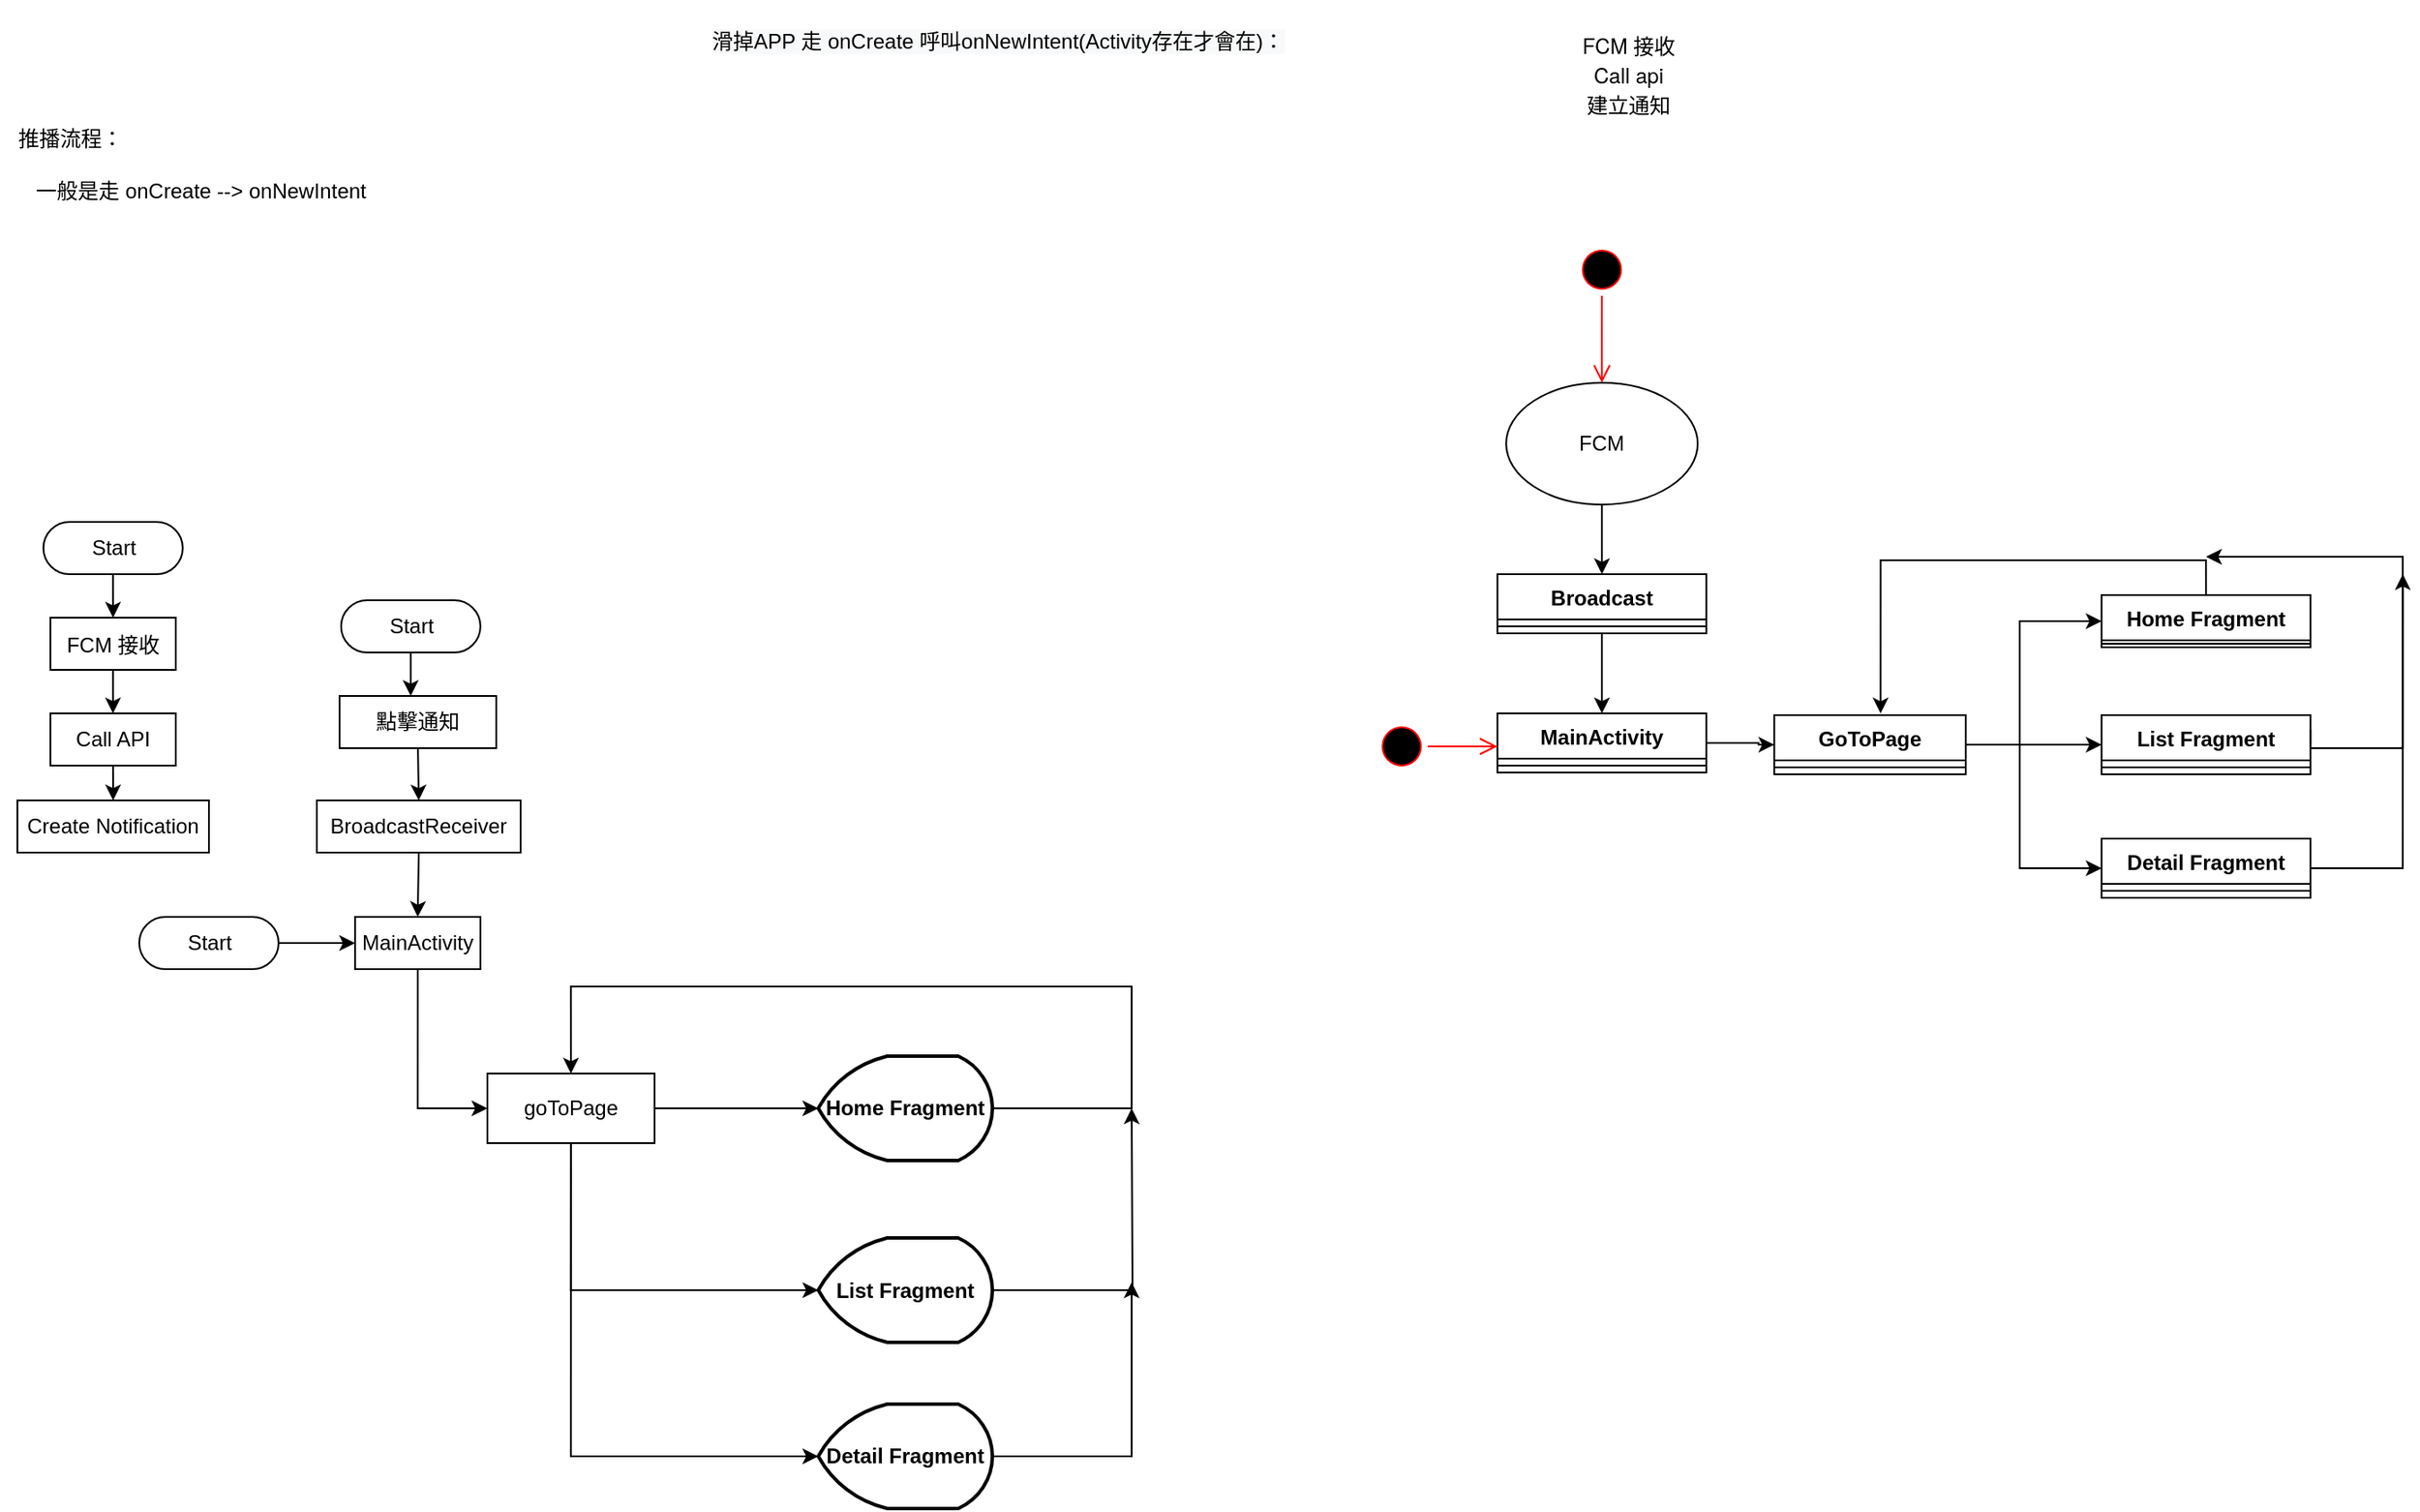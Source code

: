 <mxfile version="17.4.3" type="device"><diagram id="ZaWEedz5nTWps5l7P8xf" name="第1頁"><mxGraphModel dx="1261" dy="2030" grid="1" gridSize="10" guides="1" tooltips="1" connect="1" arrows="1" fold="1" page="1" pageScale="1" pageWidth="827" pageHeight="1169" math="0" shadow="0"><root><mxCell id="0"/><mxCell id="1" parent="0"/><mxCell id="GgohYwP7x6KIln3-eFjh-1" value="推播流程：" style="text;html=1;align=center;verticalAlign=middle;resizable=0;points=[];autosize=1;strokeColor=none;fillColor=none;" parent="1" vertex="1"><mxGeometry x="60" y="-797" width="80" height="20" as="geometry"/></mxCell><mxCell id="GgohYwP7x6KIln3-eFjh-2" value="" style="edgeStyle=orthogonalEdgeStyle;rounded=0;orthogonalLoop=1;jettySize=auto;html=1;entryX=0;entryY=0.5;entryDx=0;entryDy=0;" parent="1" source="GgohYwP7x6KIln3-eFjh-3" target="GgohYwP7x6KIln3-eFjh-20" edge="1"><mxGeometry relative="1" as="geometry"><mxPoint x="1140.12" y="-537" as="targetPoint"/><Array as="points"><mxPoint x="1070.12" y="-440"/><mxPoint x="1060.12" y="-439"/></Array></mxGeometry></mxCell><mxCell id="GgohYwP7x6KIln3-eFjh-3" value="MainActivity" style="swimlane;fontStyle=1;align=center;verticalAlign=top;childLayout=stackLayout;horizontal=1;startSize=26;horizontalStack=0;resizeParent=1;resizeParentMax=0;resizeLast=0;collapsible=1;marginBottom=0;" parent="1" vertex="1"><mxGeometry x="920.12" y="-457" width="120" height="34" as="geometry"/></mxCell><mxCell id="GgohYwP7x6KIln3-eFjh-4" value="" style="line;strokeWidth=1;fillColor=none;align=left;verticalAlign=middle;spacingTop=-1;spacingLeft=3;spacingRight=3;rotatable=0;labelPosition=right;points=[];portConstraint=eastwest;" parent="GgohYwP7x6KIln3-eFjh-3" vertex="1"><mxGeometry y="26" width="120" height="8" as="geometry"/></mxCell><mxCell id="GgohYwP7x6KIln3-eFjh-5" value="Home Fragment" style="swimlane;fontStyle=1;align=center;verticalAlign=top;childLayout=stackLayout;horizontal=1;startSize=26;horizontalStack=0;resizeParent=1;resizeParentMax=0;resizeLast=0;collapsible=1;marginBottom=0;" parent="1" vertex="1"><mxGeometry x="1267.12" y="-525" width="120" height="30" as="geometry"/></mxCell><mxCell id="GgohYwP7x6KIln3-eFjh-6" value="" style="line;strokeWidth=1;fillColor=none;align=left;verticalAlign=middle;spacingTop=-1;spacingLeft=3;spacingRight=3;rotatable=0;labelPosition=right;points=[];portConstraint=eastwest;" parent="GgohYwP7x6KIln3-eFjh-5" vertex="1"><mxGeometry y="26" width="120" height="4" as="geometry"/></mxCell><mxCell id="GgohYwP7x6KIln3-eFjh-7" value="List Fragment" style="swimlane;fontStyle=1;align=center;verticalAlign=top;childLayout=stackLayout;horizontal=1;startSize=26;horizontalStack=0;resizeParent=1;resizeParentMax=0;resizeLast=0;collapsible=1;marginBottom=0;" parent="1" vertex="1"><mxGeometry x="1267.12" y="-456" width="120" height="34" as="geometry"/></mxCell><mxCell id="GgohYwP7x6KIln3-eFjh-8" value="" style="line;strokeWidth=1;fillColor=none;align=left;verticalAlign=middle;spacingTop=-1;spacingLeft=3;spacingRight=3;rotatable=0;labelPosition=right;points=[];portConstraint=eastwest;" parent="GgohYwP7x6KIln3-eFjh-7" vertex="1"><mxGeometry y="26" width="120" height="8" as="geometry"/></mxCell><mxCell id="GgohYwP7x6KIln3-eFjh-9" value="Detail Fragment" style="swimlane;fontStyle=1;align=center;verticalAlign=top;childLayout=stackLayout;horizontal=1;startSize=26;horizontalStack=0;resizeParent=1;resizeParentMax=0;resizeLast=0;collapsible=1;marginBottom=0;" parent="1" vertex="1"><mxGeometry x="1267.12" y="-385" width="120" height="34" as="geometry"/></mxCell><mxCell id="GgohYwP7x6KIln3-eFjh-10" value="" style="line;strokeWidth=1;fillColor=none;align=left;verticalAlign=middle;spacingTop=-1;spacingLeft=3;spacingRight=3;rotatable=0;labelPosition=right;points=[];portConstraint=eastwest;" parent="GgohYwP7x6KIln3-eFjh-9" vertex="1"><mxGeometry y="26" width="120" height="8" as="geometry"/></mxCell><mxCell id="GgohYwP7x6KIln3-eFjh-11" style="edgeStyle=orthogonalEdgeStyle;rounded=0;orthogonalLoop=1;jettySize=auto;html=1;entryX=0.5;entryY=0;entryDx=0;entryDy=0;startArrow=none;startFill=0;" parent="1" source="GgohYwP7x6KIln3-eFjh-12" target="GgohYwP7x6KIln3-eFjh-14" edge="1"><mxGeometry relative="1" as="geometry"/></mxCell><mxCell id="GgohYwP7x6KIln3-eFjh-12" value="FCM" style="ellipse;whiteSpace=wrap;html=1;" parent="1" vertex="1"><mxGeometry x="925.12" y="-647" width="110" height="70" as="geometry"/></mxCell><mxCell id="GgohYwP7x6KIln3-eFjh-13" value="" style="edgeStyle=orthogonalEdgeStyle;rounded=0;orthogonalLoop=1;jettySize=auto;html=1;startArrow=none;startFill=0;" parent="1" source="GgohYwP7x6KIln3-eFjh-14" target="GgohYwP7x6KIln3-eFjh-3" edge="1"><mxGeometry relative="1" as="geometry"><mxPoint x="985.12" y="-457" as="targetPoint"/></mxGeometry></mxCell><mxCell id="GgohYwP7x6KIln3-eFjh-14" value="Broadcast" style="swimlane;fontStyle=1;align=center;verticalAlign=top;childLayout=stackLayout;horizontal=1;startSize=26;horizontalStack=0;resizeParent=1;resizeParentMax=0;resizeLast=0;collapsible=1;marginBottom=0;" parent="1" vertex="1"><mxGeometry x="920.12" y="-537" width="120" height="34" as="geometry"/></mxCell><mxCell id="GgohYwP7x6KIln3-eFjh-15" value="" style="line;strokeWidth=1;fillColor=none;align=left;verticalAlign=middle;spacingTop=-1;spacingLeft=3;spacingRight=3;rotatable=0;labelPosition=right;points=[];portConstraint=eastwest;" parent="GgohYwP7x6KIln3-eFjh-14" vertex="1"><mxGeometry y="26" width="120" height="8" as="geometry"/></mxCell><mxCell id="GgohYwP7x6KIln3-eFjh-16" value="" style="ellipse;html=1;shape=startState;fillColor=#000000;strokeColor=#ff0000;" parent="1" vertex="1"><mxGeometry x="850.12" y="-453" width="30" height="30" as="geometry"/></mxCell><mxCell id="GgohYwP7x6KIln3-eFjh-17" value="" style="edgeStyle=orthogonalEdgeStyle;html=1;verticalAlign=bottom;endArrow=open;endSize=8;strokeColor=#ff0000;rounded=0;" parent="1" source="GgohYwP7x6KIln3-eFjh-16" edge="1"><mxGeometry relative="1" as="geometry"><mxPoint x="920.12" y="-438" as="targetPoint"/></mxGeometry></mxCell><mxCell id="GgohYwP7x6KIln3-eFjh-18" value="" style="ellipse;html=1;shape=startState;fillColor=#000000;strokeColor=#ff0000;" parent="1" vertex="1"><mxGeometry x="965.12" y="-727" width="30" height="30" as="geometry"/></mxCell><mxCell id="GgohYwP7x6KIln3-eFjh-19" value="" style="edgeStyle=orthogonalEdgeStyle;html=1;verticalAlign=bottom;endArrow=open;endSize=8;strokeColor=#ff0000;rounded=0;" parent="1" source="GgohYwP7x6KIln3-eFjh-18" edge="1"><mxGeometry relative="1" as="geometry"><mxPoint x="980.12" y="-647" as="targetPoint"/></mxGeometry></mxCell><mxCell id="GgohYwP7x6KIln3-eFjh-20" value="GoToPage" style="swimlane;fontStyle=1;align=center;verticalAlign=top;childLayout=stackLayout;horizontal=1;startSize=26;horizontalStack=0;resizeParent=1;resizeParentMax=0;resizeLast=0;collapsible=1;marginBottom=0;hachureGap=4;" parent="1" vertex="1"><mxGeometry x="1079.12" y="-456" width="110" height="34" as="geometry"/></mxCell><mxCell id="GgohYwP7x6KIln3-eFjh-21" value="" style="line;strokeWidth=1;fillColor=none;align=left;verticalAlign=middle;spacingTop=-1;spacingLeft=3;spacingRight=3;rotatable=0;labelPosition=right;points=[];portConstraint=eastwest;hachureGap=4;" parent="GgohYwP7x6KIln3-eFjh-20" vertex="1"><mxGeometry y="26" width="110" height="8" as="geometry"/></mxCell><mxCell id="GgohYwP7x6KIln3-eFjh-22" value="" style="edgeStyle=orthogonalEdgeStyle;rounded=0;orthogonalLoop=1;jettySize=auto;html=1;entryX=1;entryY=0.5;entryDx=0;entryDy=0;startArrow=classic;startFill=1;exitX=0;exitY=0.5;exitDx=0;exitDy=0;endArrow=none;endFill=0;" parent="1" source="GgohYwP7x6KIln3-eFjh-5" target="GgohYwP7x6KIln3-eFjh-20" edge="1"><mxGeometry relative="1" as="geometry"><mxPoint x="1337.12" y="-445" as="targetPoint"/><mxPoint x="1337.12" y="-481" as="sourcePoint"/><Array as="points"><mxPoint x="1220.12" y="-510"/><mxPoint x="1220.12" y="-439"/></Array></mxGeometry></mxCell><mxCell id="GgohYwP7x6KIln3-eFjh-23" value="" style="edgeStyle=orthogonalEdgeStyle;rounded=0;orthogonalLoop=1;jettySize=auto;html=1;entryX=1;entryY=0.5;entryDx=0;entryDy=0;startArrow=classic;startFill=1;exitX=0;exitY=0.5;exitDx=0;exitDy=0;endArrow=none;endFill=0;" parent="1" source="GgohYwP7x6KIln3-eFjh-7" target="GgohYwP7x6KIln3-eFjh-20" edge="1"><mxGeometry relative="1" as="geometry"><mxPoint x="1199.12" y="-429.0" as="targetPoint"/><mxPoint x="1277.12" y="-498.0" as="sourcePoint"/><Array as="points"><mxPoint x="1240.12" y="-439"/><mxPoint x="1240.12" y="-439"/></Array></mxGeometry></mxCell><mxCell id="GgohYwP7x6KIln3-eFjh-24" value="" style="edgeStyle=orthogonalEdgeStyle;rounded=0;orthogonalLoop=1;jettySize=auto;html=1;entryX=1;entryY=0.5;entryDx=0;entryDy=0;startArrow=classic;startFill=1;exitX=0;exitY=0.5;exitDx=0;exitDy=0;endArrow=none;endFill=0;" parent="1" source="GgohYwP7x6KIln3-eFjh-9" target="GgohYwP7x6KIln3-eFjh-20" edge="1"><mxGeometry relative="1" as="geometry"><mxPoint x="1209.12" y="-419.0" as="targetPoint"/><mxPoint x="1287.12" y="-488.0" as="sourcePoint"/><Array as="points"><mxPoint x="1220.12" y="-368"/><mxPoint x="1220.12" y="-439"/></Array></mxGeometry></mxCell><mxCell id="GgohYwP7x6KIln3-eFjh-25" value="" style="edgeStyle=orthogonalEdgeStyle;rounded=0;orthogonalLoop=1;jettySize=auto;html=1;startArrow=classic;startFill=1;exitX=0.555;exitY=-0.029;exitDx=0;exitDy=0;exitPerimeter=0;entryX=0.5;entryY=0;entryDx=0;entryDy=0;endArrow=none;endFill=0;" parent="1" source="GgohYwP7x6KIln3-eFjh-20" target="GgohYwP7x6KIln3-eFjh-5" edge="1"><mxGeometry relative="1" as="geometry"><mxPoint x="1280.12" y="-577" as="targetPoint"/><mxPoint x="1337.12" y="-485" as="sourcePoint"/></mxGeometry></mxCell><mxCell id="GgohYwP7x6KIln3-eFjh-26" value="" style="edgeStyle=orthogonalEdgeStyle;rounded=0;orthogonalLoop=1;jettySize=auto;html=1;entryX=1;entryY=0.5;entryDx=0;entryDy=0;startArrow=classic;startFill=1;endArrow=none;endFill=0;" parent="1" target="GgohYwP7x6KIln3-eFjh-9" edge="1"><mxGeometry relative="1" as="geometry"><mxPoint x="1199.12" y="-429.0" as="targetPoint"/><mxPoint x="1440.12" y="-537" as="sourcePoint"/><Array as="points"><mxPoint x="1440.12" y="-368"/></Array></mxGeometry></mxCell><mxCell id="GgohYwP7x6KIln3-eFjh-27" value="" style="edgeStyle=orthogonalEdgeStyle;rounded=0;orthogonalLoop=1;jettySize=auto;html=1;entryX=1;entryY=0.25;entryDx=0;entryDy=0;startArrow=classic;startFill=1;endArrow=none;endFill=0;" parent="1" target="GgohYwP7x6KIln3-eFjh-7" edge="1"><mxGeometry relative="1" as="geometry"><mxPoint x="1397.12" y="-358" as="targetPoint"/><mxPoint x="1327.12" y="-547" as="sourcePoint"/><Array as="points"><mxPoint x="1440.12" y="-547"/><mxPoint x="1440.12" y="-437"/><mxPoint x="1387.12" y="-437"/></Array></mxGeometry></mxCell><mxCell id="GgohYwP7x6KIln3-eFjh-28" value="一般是走 onCreate --&amp;gt; onNewIntent" style="text;html=1;align=center;verticalAlign=middle;resizable=0;points=[];autosize=1;strokeColor=none;fillColor=none;" parent="1" vertex="1"><mxGeometry x="70" y="-767" width="210" height="20" as="geometry"/></mxCell><mxCell id="GgohYwP7x6KIln3-eFjh-29" value="&lt;span style=&quot;color: rgb(0 , 0 , 0) ; font-family: &amp;#34;helvetica&amp;#34; ; font-size: 12px ; font-style: normal ; font-weight: 400 ; letter-spacing: normal ; text-align: center ; text-indent: 0px ; text-transform: none ; word-spacing: 0px ; background-color: rgb(248 , 249 , 250) ; display: inline ; float: none&quot;&gt;滑掉APP 走 onCreate 呼叫onNewIntent(Activity存在才會在)：&lt;br&gt;&lt;/span&gt;" style="text;whiteSpace=wrap;html=1;" parent="1" vertex="1"><mxGeometry x="467.12" y="-857" width="370" height="30" as="geometry"/></mxCell><mxCell id="GgohYwP7x6KIln3-eFjh-30" value="" style="edgeStyle=orthogonalEdgeStyle;rounded=0;orthogonalLoop=1;jettySize=auto;html=1;" parent="1" source="GgohYwP7x6KIln3-eFjh-31" target="GgohYwP7x6KIln3-eFjh-32" edge="1"><mxGeometry relative="1" as="geometry"/></mxCell><mxCell id="GgohYwP7x6KIln3-eFjh-31" value="Start" style="html=1;dashed=0;whitespace=wrap;shape=mxgraph.dfd.start" parent="1" vertex="1"><mxGeometry x="140" y="-340" width="80" height="30" as="geometry"/></mxCell><mxCell id="GgohYwP7x6KIln3-eFjh-32" value="MainActivity" style="whiteSpace=wrap;html=1;dashed=0;" parent="1" vertex="1"><mxGeometry x="263.94" y="-340" width="72" height="30" as="geometry"/></mxCell><mxCell id="GgohYwP7x6KIln3-eFjh-33" style="edgeStyle=orthogonalEdgeStyle;rounded=0;orthogonalLoop=1;jettySize=auto;html=1;exitX=0.5;exitY=1;exitDx=0;exitDy=0;entryX=0;entryY=0.5;entryDx=0;entryDy=0;entryPerimeter=0;" parent="1" source="GgohYwP7x6KIln3-eFjh-36" target="GgohYwP7x6KIln3-eFjh-40" edge="1"><mxGeometry relative="1" as="geometry"><mxPoint x="449.94" y="-109.36" as="targetPoint"/><Array as="points"><mxPoint x="388" y="-125"/></Array></mxGeometry></mxCell><mxCell id="GgohYwP7x6KIln3-eFjh-34" style="edgeStyle=orthogonalEdgeStyle;rounded=0;orthogonalLoop=1;jettySize=auto;html=1;exitX=0.5;exitY=1;exitDx=0;exitDy=0;entryX=0;entryY=0.5;entryDx=0;entryDy=0;entryPerimeter=0;" parent="1" source="GgohYwP7x6KIln3-eFjh-36" target="GgohYwP7x6KIln3-eFjh-42" edge="1"><mxGeometry relative="1" as="geometry"><Array as="points"><mxPoint x="387.94" y="-30"/></Array></mxGeometry></mxCell><mxCell id="GgohYwP7x6KIln3-eFjh-35" style="edgeStyle=orthogonalEdgeStyle;rounded=0;orthogonalLoop=1;jettySize=auto;html=1;exitX=1;exitY=0.5;exitDx=0;exitDy=0;entryX=0;entryY=0.5;entryDx=0;entryDy=0;entryPerimeter=0;" parent="1" source="GgohYwP7x6KIln3-eFjh-36" target="GgohYwP7x6KIln3-eFjh-38" edge="1"><mxGeometry relative="1" as="geometry"/></mxCell><mxCell id="GgohYwP7x6KIln3-eFjh-36" value="goToPage" style="whiteSpace=wrap;html=1;dashed=0;" parent="1" vertex="1"><mxGeometry x="339.94" y="-250" width="96" height="40" as="geometry"/></mxCell><mxCell id="GgohYwP7x6KIln3-eFjh-37" value="" style="edgeStyle=orthogonalEdgeStyle;rounded=0;orthogonalLoop=1;jettySize=auto;html=1;entryX=0.5;entryY=0;entryDx=0;entryDy=0;" parent="1" source="GgohYwP7x6KIln3-eFjh-38" target="GgohYwP7x6KIln3-eFjh-36" edge="1"><mxGeometry relative="1" as="geometry"><mxPoint x="720" y="-230" as="targetPoint"/><Array as="points"><mxPoint x="710" y="-230"/><mxPoint x="710" y="-300"/><mxPoint x="388" y="-300"/></Array></mxGeometry></mxCell><mxCell id="GgohYwP7x6KIln3-eFjh-38" value="&lt;span style=&quot;font-weight: 700&quot;&gt;Home Fragment&lt;/span&gt;" style="strokeWidth=2;html=1;shape=mxgraph.flowchart.display;whiteSpace=wrap;" parent="1" vertex="1"><mxGeometry x="530" y="-260" width="100" height="60" as="geometry"/></mxCell><mxCell id="GgohYwP7x6KIln3-eFjh-39" value="" style="edgeStyle=orthogonalEdgeStyle;rounded=0;orthogonalLoop=1;jettySize=auto;html=1;" parent="1" source="GgohYwP7x6KIln3-eFjh-40" edge="1"><mxGeometry relative="1" as="geometry"><mxPoint x="710" y="-230" as="targetPoint"/></mxGeometry></mxCell><mxCell id="GgohYwP7x6KIln3-eFjh-40" value="&lt;span style=&quot;font-weight: 700&quot;&gt;List Fragment&lt;/span&gt;" style="strokeWidth=2;html=1;shape=mxgraph.flowchart.display;whiteSpace=wrap;" parent="1" vertex="1"><mxGeometry x="530" y="-155.5" width="100" height="60" as="geometry"/></mxCell><mxCell id="GgohYwP7x6KIln3-eFjh-41" style="edgeStyle=orthogonalEdgeStyle;rounded=0;orthogonalLoop=1;jettySize=auto;html=1;exitX=1;exitY=0.5;exitDx=0;exitDy=0;exitPerimeter=0;" parent="1" source="GgohYwP7x6KIln3-eFjh-42" edge="1"><mxGeometry relative="1" as="geometry"><Array as="points"><mxPoint x="710" y="-30"/></Array><mxPoint x="710" y="-130" as="targetPoint"/></mxGeometry></mxCell><mxCell id="GgohYwP7x6KIln3-eFjh-42" value="&lt;span style=&quot;font-weight: 700&quot;&gt;Detail Fragment&lt;/span&gt;" style="strokeWidth=2;html=1;shape=mxgraph.flowchart.display;whiteSpace=wrap;" parent="1" vertex="1"><mxGeometry x="530" y="-60" width="100" height="60" as="geometry"/></mxCell><mxCell id="GgohYwP7x6KIln3-eFjh-43" style="edgeStyle=orthogonalEdgeStyle;rounded=0;orthogonalLoop=1;jettySize=auto;html=1;entryX=0;entryY=0.5;entryDx=0;entryDy=0;exitX=0.5;exitY=1;exitDx=0;exitDy=0;" parent="1" source="GgohYwP7x6KIln3-eFjh-32" target="GgohYwP7x6KIln3-eFjh-36" edge="1"><mxGeometry relative="1" as="geometry"><mxPoint x="359.94" y="-230" as="sourcePoint"/><Array as="points"><mxPoint x="299.94" y="-230"/></Array></mxGeometry></mxCell><mxCell id="GgohYwP7x6KIln3-eFjh-44" value="" style="edgeStyle=orthogonalEdgeStyle;rounded=0;orthogonalLoop=1;jettySize=auto;html=1;" parent="1" source="GgohYwP7x6KIln3-eFjh-45" target="GgohYwP7x6KIln3-eFjh-47" edge="1"><mxGeometry relative="1" as="geometry"/></mxCell><mxCell id="GgohYwP7x6KIln3-eFjh-45" value="FCM&amp;nbsp;&lt;span style=&quot;font-family: &amp;#34;helvetica neue&amp;#34;&quot;&gt;接收&lt;/span&gt;" style="whiteSpace=wrap;html=1;dashed=0;" parent="1" vertex="1"><mxGeometry x="88.94" y="-512" width="72" height="30" as="geometry"/></mxCell><mxCell id="GgohYwP7x6KIln3-eFjh-46" style="edgeStyle=orthogonalEdgeStyle;rounded=0;orthogonalLoop=1;jettySize=auto;html=1;exitX=0.5;exitY=1;exitDx=0;exitDy=0;entryX=0.5;entryY=0;entryDx=0;entryDy=0;" parent="1" source="GgohYwP7x6KIln3-eFjh-47" target="GgohYwP7x6KIln3-eFjh-54" edge="1"><mxGeometry relative="1" as="geometry"/></mxCell><mxCell id="GgohYwP7x6KIln3-eFjh-47" value="Call API" style="whiteSpace=wrap;html=1;dashed=0;" parent="1" vertex="1"><mxGeometry x="88.94" y="-457" width="72" height="30" as="geometry"/></mxCell><mxCell id="GgohYwP7x6KIln3-eFjh-48" style="edgeStyle=orthogonalEdgeStyle;rounded=0;orthogonalLoop=1;jettySize=auto;html=1;entryX=0.5;entryY=0;entryDx=0;entryDy=0;" parent="1" source="GgohYwP7x6KIln3-eFjh-49" target="GgohYwP7x6KIln3-eFjh-45" edge="1"><mxGeometry relative="1" as="geometry"/></mxCell><mxCell id="GgohYwP7x6KIln3-eFjh-49" value="Start" style="html=1;dashed=0;whitespace=wrap;shape=mxgraph.dfd.start" parent="1" vertex="1"><mxGeometry x="84.94" y="-567" width="80" height="30" as="geometry"/></mxCell><mxCell id="GgohYwP7x6KIln3-eFjh-50" value="&lt;br&gt;&lt;p class=&quot;p2&quot; style=&quot;margin: 0px ; font-stretch: normal ; line-height: normal ; font-family: &amp;#34;helvetica neue&amp;#34;&quot;&gt;FCM 接收&lt;/p&gt;&lt;p class=&quot;p2&quot; style=&quot;margin: 0px ; font-stretch: normal ; line-height: normal ; font-family: &amp;#34;helvetica neue&amp;#34;&quot;&gt;Call api&lt;/p&gt;&lt;p class=&quot;p3&quot; style=&quot;margin: 0px ; font-stretch: normal ; line-height: normal ; font-family: &amp;#34;pingfang tc&amp;#34;&quot;&gt;建立通知&lt;/p&gt;" style="text;html=1;align=center;verticalAlign=middle;resizable=0;points=[];autosize=1;strokeColor=none;fillColor=none;" parent="1" vertex="1"><mxGeometry x="960.12" y="-867" width="70" height="70" as="geometry"/></mxCell><mxCell id="GgohYwP7x6KIln3-eFjh-51" style="edgeStyle=orthogonalEdgeStyle;rounded=0;orthogonalLoop=1;jettySize=auto;html=1;exitX=0.5;exitY=1;exitDx=0;exitDy=0;entryX=0.5;entryY=0;entryDx=0;entryDy=0;" parent="1" source="GgohYwP7x6KIln3-eFjh-52" target="GgohYwP7x6KIln3-eFjh-32" edge="1"><mxGeometry relative="1" as="geometry"/></mxCell><mxCell id="GgohYwP7x6KIln3-eFjh-52" value="BroadcastReceiver" style="whiteSpace=wrap;html=1;dashed=0;" parent="1" vertex="1"><mxGeometry x="242" y="-407" width="117.06" height="30" as="geometry"/></mxCell><mxCell id="GgohYwP7x6KIln3-eFjh-54" value="Create Notification" style="whiteSpace=wrap;html=1;dashed=0;" parent="1" vertex="1"><mxGeometry x="70" y="-407" width="110" height="30" as="geometry"/></mxCell><mxCell id="GgohYwP7x6KIln3-eFjh-55" style="edgeStyle=orthogonalEdgeStyle;rounded=0;orthogonalLoop=1;jettySize=auto;html=1;exitX=0.5;exitY=1;exitDx=0;exitDy=0;entryX=0.5;entryY=0;entryDx=0;entryDy=0;" parent="1" source="GgohYwP7x6KIln3-eFjh-56" target="GgohYwP7x6KIln3-eFjh-52" edge="1"><mxGeometry relative="1" as="geometry"/></mxCell><mxCell id="GgohYwP7x6KIln3-eFjh-56" value="點擊通知" style="whiteSpace=wrap;html=1;dashed=0;" parent="1" vertex="1"><mxGeometry x="255.06" y="-467" width="90" height="30" as="geometry"/></mxCell><mxCell id="AEqKgHQWGpBU5hJStvYZ-2" style="edgeStyle=orthogonalEdgeStyle;rounded=0;orthogonalLoop=1;jettySize=auto;html=1;entryX=0.5;entryY=0;entryDx=0;entryDy=0;" edge="1" parent="1" source="AEqKgHQWGpBU5hJStvYZ-3"><mxGeometry relative="1" as="geometry"><mxPoint x="295.94" y="-467" as="targetPoint"/></mxGeometry></mxCell><mxCell id="AEqKgHQWGpBU5hJStvYZ-3" value="Start" style="html=1;dashed=0;whitespace=wrap;shape=mxgraph.dfd.start" vertex="1" parent="1"><mxGeometry x="255.94" y="-522" width="80" height="30" as="geometry"/></mxCell></root></mxGraphModel></diagram></mxfile>